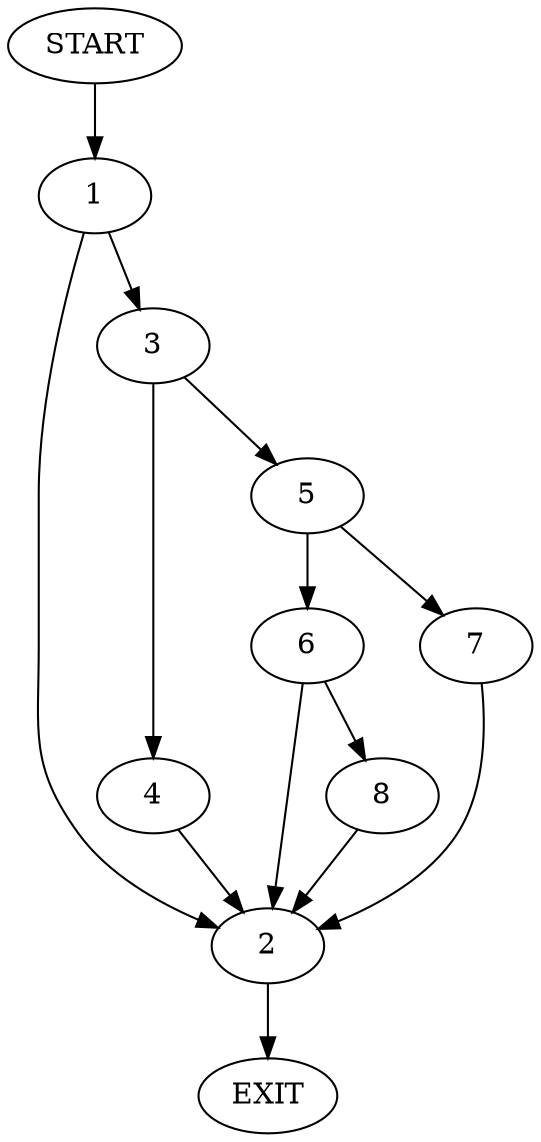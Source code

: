 digraph {
0 [label="START"]
9 [label="EXIT"]
0 -> 1
1 -> 2
1 -> 3
2 -> 9
3 -> 4
3 -> 5
5 -> 6
5 -> 7
4 -> 2
7 -> 2
6 -> 2
6 -> 8
8 -> 2
}
